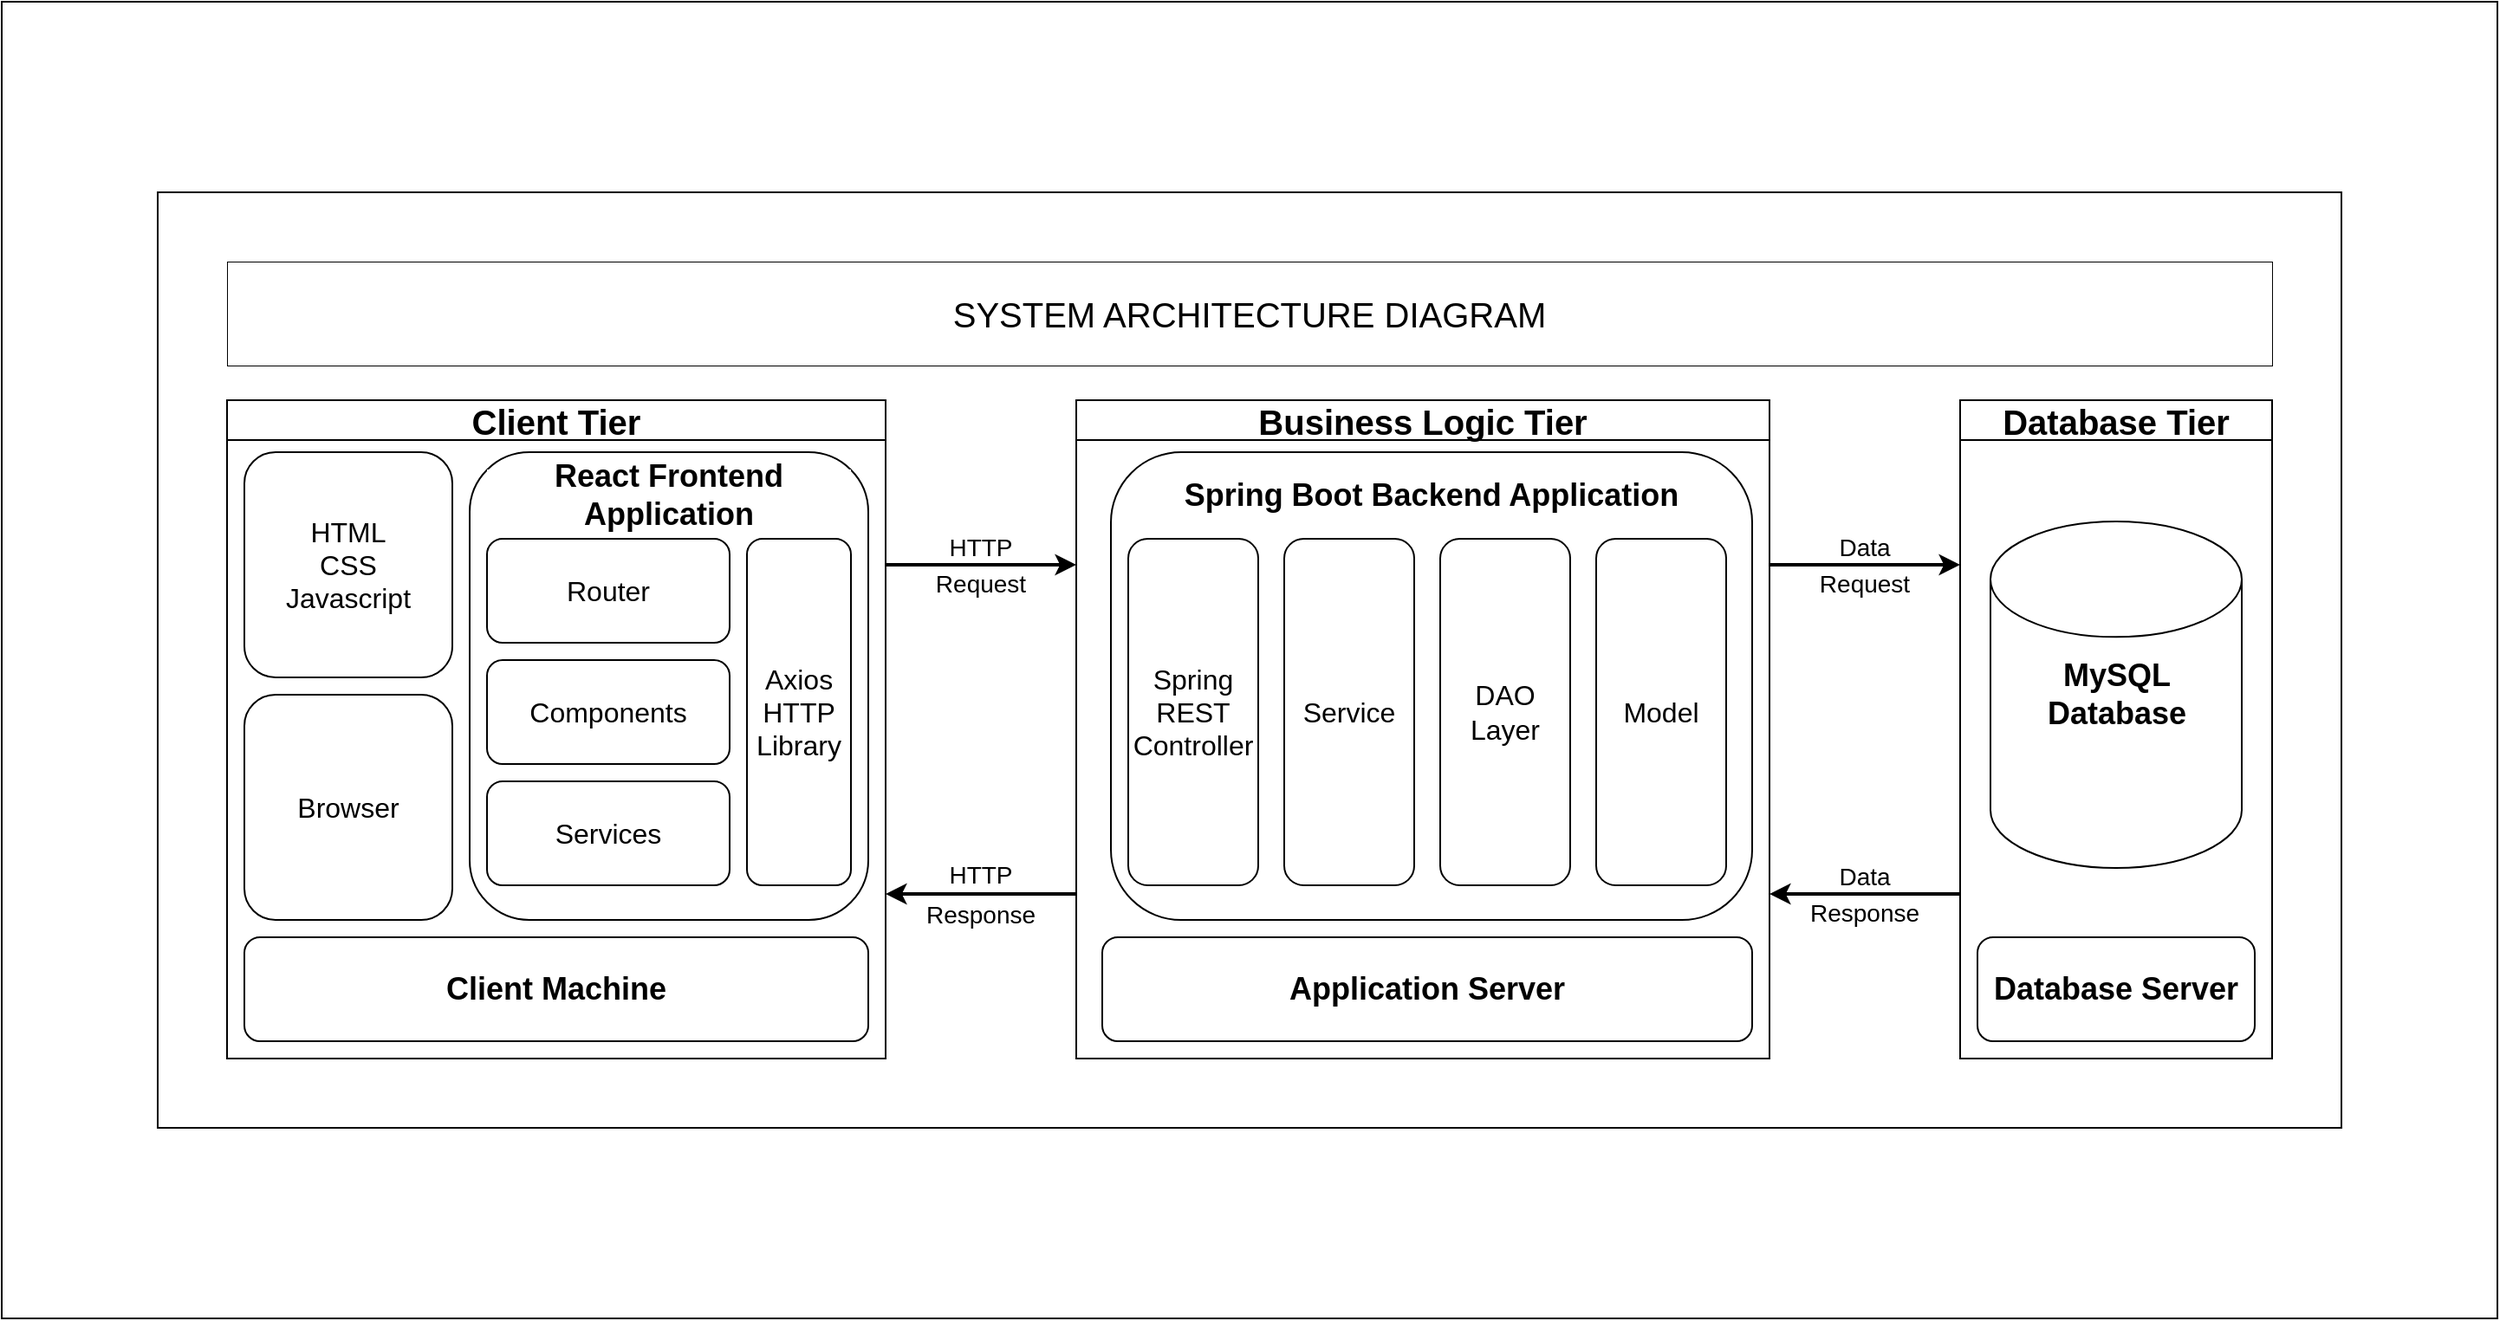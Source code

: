 <mxfile version="22.1.17" type="device">
  <diagram name="Page-1" id="OixippFMgBw7Rx4a8h2G">
    <mxGraphModel dx="2435" dy="2105" grid="1" gridSize="10" guides="1" tooltips="1" connect="1" arrows="1" fold="1" page="1" pageScale="1" pageWidth="850" pageHeight="1100" math="0" shadow="0">
      <root>
        <mxCell id="0" />
        <mxCell id="1" parent="0" />
        <mxCell id="HaO3JPQ0QaqLhelDq9XG-48" value="" style="rounded=0;whiteSpace=wrap;html=1;" vertex="1" parent="1">
          <mxGeometry x="-120" y="-70" width="1440" height="760" as="geometry" />
        </mxCell>
        <mxCell id="HaO3JPQ0QaqLhelDq9XG-46" value="" style="rounded=0;whiteSpace=wrap;html=1;" vertex="1" parent="1">
          <mxGeometry x="-30" y="40" width="1260" height="540" as="geometry" />
        </mxCell>
        <mxCell id="HaO3JPQ0QaqLhelDq9XG-45" value="&lt;p style=&quot;line-height: 50%; font-size: 14px;&quot;&gt;&lt;font style=&quot;font-size: 14px;&quot;&gt;Data&lt;/font&gt;&lt;/p&gt;&lt;p style=&quot;line-height: 50%; font-size: 14px;&quot;&gt;&lt;span style=&quot;background-color: initial;&quot;&gt;&lt;font style=&quot;font-size: 14px;&quot;&gt;Response&lt;/font&gt;&lt;/span&gt;&lt;/p&gt;" style="rounded=0;whiteSpace=wrap;html=1;strokeColor=none;fontSize=15;spacingTop=0;spacing=2;" vertex="1" parent="1">
          <mxGeometry x="910" y="370" width="90" height="150" as="geometry" />
        </mxCell>
        <mxCell id="HaO3JPQ0QaqLhelDq9XG-44" value="&lt;p style=&quot;line-height: 50%; font-size: 14px;&quot;&gt;&lt;font style=&quot;font-size: 14px;&quot;&gt;Data&lt;/font&gt;&lt;/p&gt;&lt;p style=&quot;line-height: 50%; font-size: 14px;&quot;&gt;&lt;span style=&quot;background-color: initial;&quot;&gt;&lt;font style=&quot;font-size: 14px;&quot;&gt;Request&lt;/font&gt;&lt;/span&gt;&lt;/p&gt;" style="rounded=0;whiteSpace=wrap;html=1;strokeColor=none;fontSize=15;spacingTop=0;" vertex="1" parent="1">
          <mxGeometry x="910" y="180" width="90" height="150" as="geometry" />
        </mxCell>
        <mxCell id="HaO3JPQ0QaqLhelDq9XG-41" value="&lt;p style=&quot;line-height: 150%;&quot;&gt;&lt;font style=&quot;font-size: 14px;&quot;&gt;HTTP&lt;br style=&quot;&quot;&gt;Response&lt;/font&gt;&lt;/p&gt;" style="rounded=0;whiteSpace=wrap;html=1;strokeColor=none;fontSize=15;" vertex="1" parent="1">
          <mxGeometry x="400" y="390" width="90" height="110" as="geometry" />
        </mxCell>
        <mxCell id="HaO3JPQ0QaqLhelDq9XG-37" value="&lt;p style=&quot;line-height: 150%; font-size: 14px;&quot;&gt;HTTP&lt;br style=&quot;&quot;&gt;Request&lt;/p&gt;" style="rounded=0;whiteSpace=wrap;html=1;strokeColor=none;fontSize=15;spacingTop=0;" vertex="1" parent="1">
          <mxGeometry x="400" y="180" width="90" height="150" as="geometry" />
        </mxCell>
        <mxCell id="HaO3JPQ0QaqLhelDq9XG-1" value="&lt;font style=&quot;font-size: 20px;&quot;&gt;Client Tier&lt;/font&gt;" style="swimlane;whiteSpace=wrap;html=1;fontSize=20;" vertex="1" parent="1">
          <mxGeometry x="10" y="160" width="380" height="380" as="geometry" />
        </mxCell>
        <mxCell id="HaO3JPQ0QaqLhelDq9XG-8" value="" style="rounded=1;whiteSpace=wrap;html=1;strokeColor=default;" vertex="1" parent="HaO3JPQ0QaqLhelDq9XG-1">
          <mxGeometry x="140" y="30" width="230" height="270" as="geometry" />
        </mxCell>
        <mxCell id="HaO3JPQ0QaqLhelDq9XG-9" value="&lt;font style=&quot;font-size: 18px;&quot;&gt;React Frontend Application&lt;/font&gt;" style="rounded=0;whiteSpace=wrap;html=1;strokeColor=none;fontStyle=1;fontSize=18;" vertex="1" parent="HaO3JPQ0QaqLhelDq9XG-1">
          <mxGeometry x="150" y="40" width="210" height="30" as="geometry" />
        </mxCell>
        <mxCell id="HaO3JPQ0QaqLhelDq9XG-10" value="Router" style="rounded=1;whiteSpace=wrap;html=1;fontSize=16;" vertex="1" parent="HaO3JPQ0QaqLhelDq9XG-1">
          <mxGeometry x="150" y="80" width="140" height="60" as="geometry" />
        </mxCell>
        <mxCell id="HaO3JPQ0QaqLhelDq9XG-11" value="Components" style="rounded=1;whiteSpace=wrap;html=1;fontSize=16;" vertex="1" parent="HaO3JPQ0QaqLhelDq9XG-1">
          <mxGeometry x="150" y="150" width="140" height="60" as="geometry" />
        </mxCell>
        <mxCell id="HaO3JPQ0QaqLhelDq9XG-12" value="Services" style="rounded=1;whiteSpace=wrap;html=1;fontSize=16;" vertex="1" parent="HaO3JPQ0QaqLhelDq9XG-1">
          <mxGeometry x="150" y="220" width="140" height="60" as="geometry" />
        </mxCell>
        <mxCell id="HaO3JPQ0QaqLhelDq9XG-13" value="Axios HTTP Library" style="rounded=1;whiteSpace=wrap;html=1;fontSize=16;" vertex="1" parent="HaO3JPQ0QaqLhelDq9XG-1">
          <mxGeometry x="300" y="80" width="60" height="200" as="geometry" />
        </mxCell>
        <mxCell id="HaO3JPQ0QaqLhelDq9XG-15" value="HTML&lt;br style=&quot;font-size: 16px;&quot;&gt;CSS&lt;br style=&quot;font-size: 16px;&quot;&gt;Javascript" style="rounded=1;whiteSpace=wrap;html=1;fontSize=16;" vertex="1" parent="HaO3JPQ0QaqLhelDq9XG-1">
          <mxGeometry x="10" y="30" width="120" height="130" as="geometry" />
        </mxCell>
        <mxCell id="HaO3JPQ0QaqLhelDq9XG-16" value="Browser" style="rounded=1;whiteSpace=wrap;html=1;fontSize=16;" vertex="1" parent="HaO3JPQ0QaqLhelDq9XG-1">
          <mxGeometry x="10" y="170" width="120" height="130" as="geometry" />
        </mxCell>
        <mxCell id="HaO3JPQ0QaqLhelDq9XG-24" value="&lt;font style=&quot;font-size: 18px;&quot;&gt;Client Machine&lt;/font&gt;" style="rounded=1;whiteSpace=wrap;html=1;fontStyle=1;fontSize=18;" vertex="1" parent="HaO3JPQ0QaqLhelDq9XG-1">
          <mxGeometry x="10" y="310" width="360" height="60" as="geometry" />
        </mxCell>
        <mxCell id="HaO3JPQ0QaqLhelDq9XG-17" value="&lt;font style=&quot;font-size: 20px;&quot;&gt;Business Logic Tier&lt;/font&gt;" style="swimlane;whiteSpace=wrap;html=1;fontSize=20;" vertex="1" parent="1">
          <mxGeometry x="500" y="160" width="400" height="380" as="geometry" />
        </mxCell>
        <mxCell id="HaO3JPQ0QaqLhelDq9XG-25" value="&lt;font style=&quot;font-size: 18px;&quot;&gt;Application Server&lt;/font&gt;" style="rounded=1;whiteSpace=wrap;html=1;fontStyle=1;fontSize=18;" vertex="1" parent="HaO3JPQ0QaqLhelDq9XG-17">
          <mxGeometry x="15" y="310" width="375" height="60" as="geometry" />
        </mxCell>
        <mxCell id="HaO3JPQ0QaqLhelDq9XG-28" value="" style="rounded=1;whiteSpace=wrap;html=1;" vertex="1" parent="HaO3JPQ0QaqLhelDq9XG-17">
          <mxGeometry x="20" y="30" width="370" height="270" as="geometry" />
        </mxCell>
        <mxCell id="HaO3JPQ0QaqLhelDq9XG-18" value="Spring&lt;br style=&quot;font-size: 16px;&quot;&gt;REST&lt;br style=&quot;font-size: 16px;&quot;&gt;Controller" style="rounded=1;whiteSpace=wrap;html=1;fontSize=16;" vertex="1" parent="HaO3JPQ0QaqLhelDq9XG-17">
          <mxGeometry x="30" y="80" width="75" height="200" as="geometry" />
        </mxCell>
        <mxCell id="HaO3JPQ0QaqLhelDq9XG-19" value="Service" style="rounded=1;whiteSpace=wrap;html=1;fontSize=16;" vertex="1" parent="HaO3JPQ0QaqLhelDq9XG-17">
          <mxGeometry x="120" y="80" width="75" height="200" as="geometry" />
        </mxCell>
        <mxCell id="HaO3JPQ0QaqLhelDq9XG-21" value="DAO&lt;br&gt;Layer" style="rounded=1;whiteSpace=wrap;html=1;fontSize=16;" vertex="1" parent="HaO3JPQ0QaqLhelDq9XG-17">
          <mxGeometry x="210" y="80" width="75" height="200" as="geometry" />
        </mxCell>
        <mxCell id="HaO3JPQ0QaqLhelDq9XG-22" value="Model" style="rounded=1;whiteSpace=wrap;html=1;fontSize=16;" vertex="1" parent="HaO3JPQ0QaqLhelDq9XG-17">
          <mxGeometry x="300" y="80" width="75" height="200" as="geometry" />
        </mxCell>
        <mxCell id="HaO3JPQ0QaqLhelDq9XG-29" value="&lt;font style=&quot;font-size: 18px;&quot;&gt;Spring Boot Backend Application&lt;/font&gt;" style="rounded=0;whiteSpace=wrap;html=1;strokeColor=none;fontStyle=1;fontSize=18;" vertex="1" parent="HaO3JPQ0QaqLhelDq9XG-17">
          <mxGeometry x="60" y="40" width="290" height="30" as="geometry" />
        </mxCell>
        <mxCell id="HaO3JPQ0QaqLhelDq9XG-23" value="&lt;font style=&quot;font-size: 20px;&quot;&gt;Database Tier&lt;/font&gt;" style="swimlane;whiteSpace=wrap;html=1;fontSize=20;" vertex="1" parent="1">
          <mxGeometry x="1010" y="160" width="180" height="380" as="geometry" />
        </mxCell>
        <mxCell id="HaO3JPQ0QaqLhelDq9XG-26" value="&lt;font style=&quot;font-size: 18px;&quot;&gt;Database Server&lt;/font&gt;" style="rounded=1;whiteSpace=wrap;html=1;fontStyle=1;fontSize=18;" vertex="1" parent="HaO3JPQ0QaqLhelDq9XG-23">
          <mxGeometry x="10" y="310" width="160" height="60" as="geometry" />
        </mxCell>
        <mxCell id="HaO3JPQ0QaqLhelDq9XG-27" value="&lt;font style=&quot;font-size: 18px;&quot;&gt;MySQL&lt;br style=&quot;font-size: 18px;&quot;&gt;Database&lt;/font&gt;" style="strokeWidth=1;html=1;shape=mxgraph.flowchart.database;whiteSpace=wrap;fontStyle=1;fontSize=18;" vertex="1" parent="HaO3JPQ0QaqLhelDq9XG-23">
          <mxGeometry x="17.5" y="70" width="145" height="200" as="geometry" />
        </mxCell>
        <mxCell id="HaO3JPQ0QaqLhelDq9XG-32" value="" style="endArrow=classic;html=1;rounded=0;strokeWidth=2;exitX=1;exitY=0.25;exitDx=0;exitDy=0;entryX=0;entryY=0.25;entryDx=0;entryDy=0;" edge="1" parent="1" source="HaO3JPQ0QaqLhelDq9XG-1" target="HaO3JPQ0QaqLhelDq9XG-17">
          <mxGeometry width="50" height="50" relative="1" as="geometry">
            <mxPoint x="390" y="290" as="sourcePoint" />
            <mxPoint x="490" y="290" as="targetPoint" />
          </mxGeometry>
        </mxCell>
        <mxCell id="HaO3JPQ0QaqLhelDq9XG-34" value="" style="endArrow=classic;html=1;rounded=0;strokeWidth=2;entryX=0;entryY=0.25;entryDx=0;entryDy=0;exitX=1;exitY=0.25;exitDx=0;exitDy=0;" edge="1" parent="1" source="HaO3JPQ0QaqLhelDq9XG-17" target="HaO3JPQ0QaqLhelDq9XG-23">
          <mxGeometry width="50" height="50" relative="1" as="geometry">
            <mxPoint x="920" y="320" as="sourcePoint" />
            <mxPoint x="970" y="290" as="targetPoint" />
          </mxGeometry>
        </mxCell>
        <mxCell id="HaO3JPQ0QaqLhelDq9XG-35" value="" style="endArrow=classic;html=1;rounded=0;strokeWidth=2;exitX=0;exitY=0.75;exitDx=0;exitDy=0;entryX=1;entryY=0.75;entryDx=0;entryDy=0;" edge="1" parent="1" source="HaO3JPQ0QaqLhelDq9XG-17" target="HaO3JPQ0QaqLhelDq9XG-1">
          <mxGeometry width="50" height="50" relative="1" as="geometry">
            <mxPoint x="400" y="590" as="sourcePoint" />
            <mxPoint x="500" y="590" as="targetPoint" />
          </mxGeometry>
        </mxCell>
        <mxCell id="HaO3JPQ0QaqLhelDq9XG-36" value="" style="endArrow=classic;html=1;rounded=0;strokeWidth=2;exitX=0;exitY=0.75;exitDx=0;exitDy=0;entryX=1;entryY=0.75;entryDx=0;entryDy=0;" edge="1" parent="1" source="HaO3JPQ0QaqLhelDq9XG-23" target="HaO3JPQ0QaqLhelDq9XG-17">
          <mxGeometry width="50" height="50" relative="1" as="geometry">
            <mxPoint x="1000" y="590" as="sourcePoint" />
            <mxPoint x="900" y="590" as="targetPoint" />
          </mxGeometry>
        </mxCell>
        <mxCell id="HaO3JPQ0QaqLhelDq9XG-47" value="&lt;font style=&quot;font-size: 20px;&quot;&gt;SYSTEM ARCHITECTURE DIAGRAM&lt;/font&gt;" style="rounded=0;whiteSpace=wrap;html=1;strokeWidth=0.5;" vertex="1" parent="1">
          <mxGeometry x="10" y="80" width="1180" height="60" as="geometry" />
        </mxCell>
      </root>
    </mxGraphModel>
  </diagram>
</mxfile>
